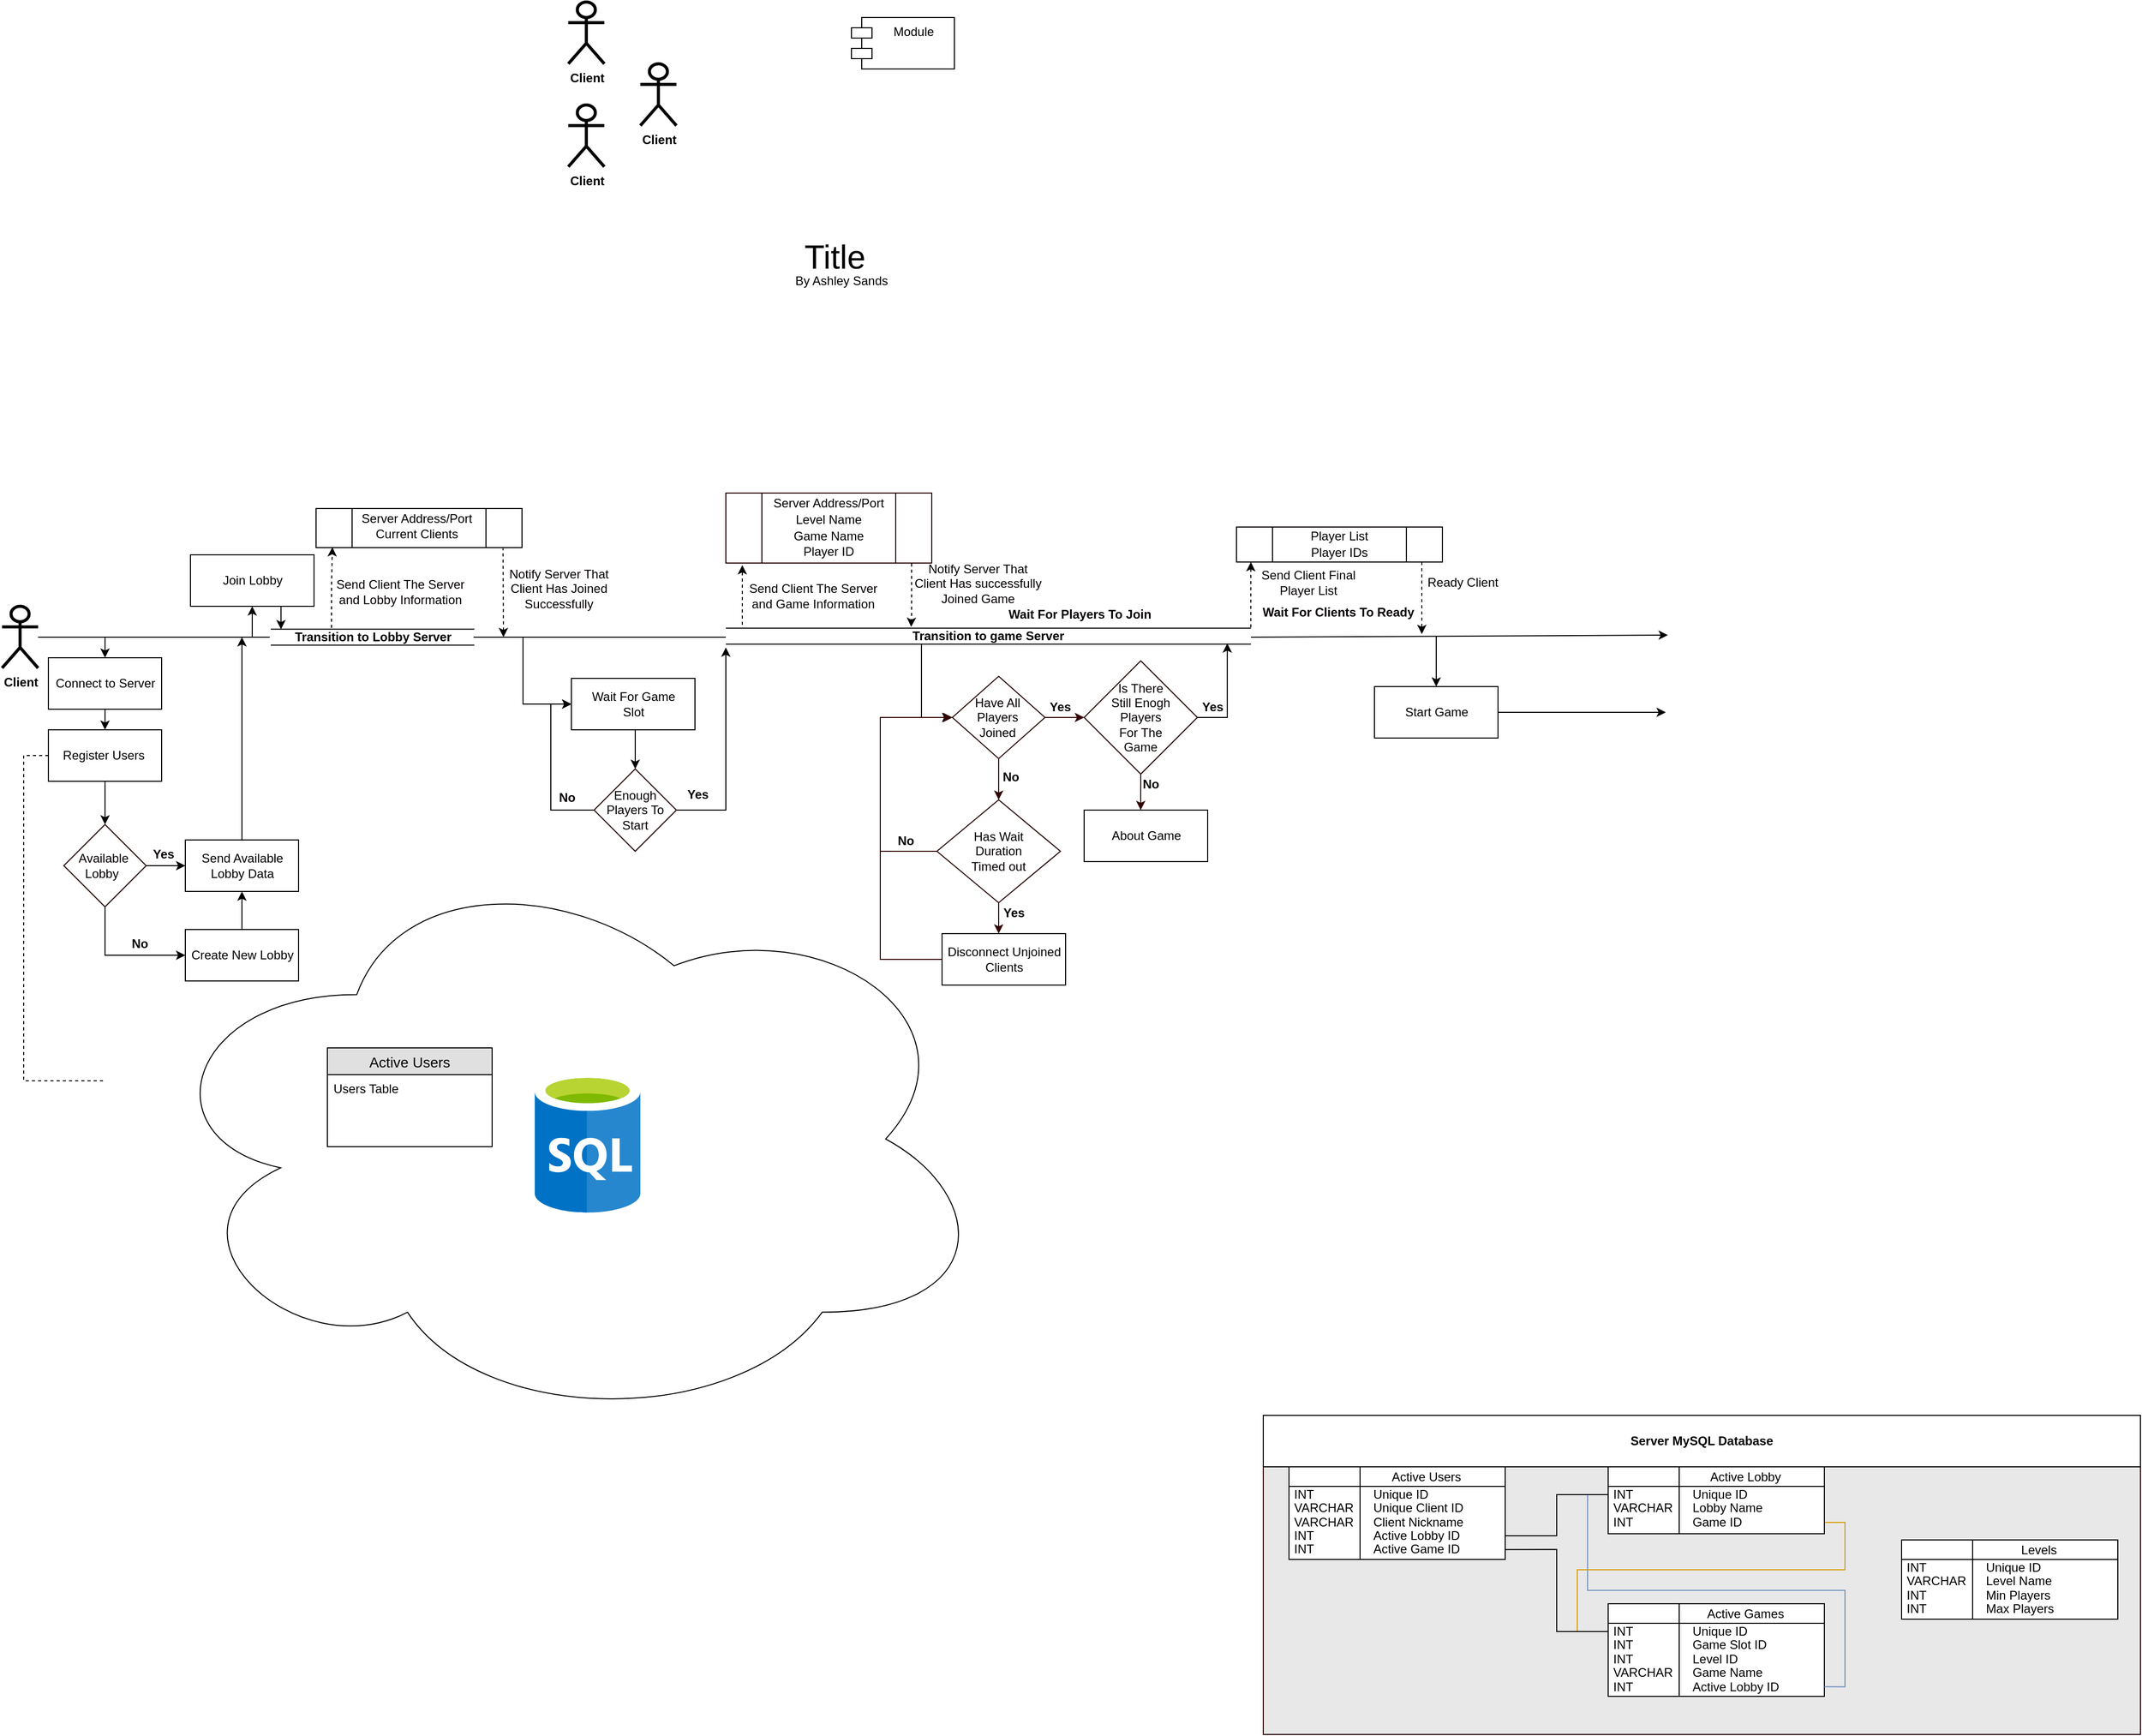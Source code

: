 <mxfile version="12.8.6" type="github">
  <diagram name="Page-1" id="9f46799a-70d6-7492-0946-bef42562c5a5">
    <mxGraphModel dx="1673" dy="3403" grid="0" gridSize="10" guides="1" tooltips="1" connect="1" arrows="1" fold="1" page="1" pageScale="1" pageWidth="1654" pageHeight="1169" background="#ffffff" math="0" shadow="0">
      <root>
        <mxCell id="0" />
        <mxCell id="iMbrbaBTNEFGXNvbshlo-156" value="Untitled Layer" parent="0" />
        <mxCell id="iMbrbaBTNEFGXNvbshlo-157" value="" style="rounded=1;whiteSpace=wrap;html=1;glass=0;strokeColor=#260000;fillColor=#FFFFFF;fontColor=#FF0000;align=left;" parent="iMbrbaBTNEFGXNvbshlo-156" vertex="1">
          <mxGeometry x="1583" y="3" width="120" height="60" as="geometry" />
        </mxCell>
        <mxCell id="iMbrbaBTNEFGXNvbshlo-158" value="" style="rounded=0;whiteSpace=wrap;html=1;glass=0;strokeColor=#260000;fillColor=#FFFFFF;fontColor=#FF0000;align=left;" parent="iMbrbaBTNEFGXNvbshlo-156" vertex="1">
          <mxGeometry x="1583" y="3" width="120" height="60" as="geometry" />
        </mxCell>
        <mxCell id="iMbrbaBTNEFGXNvbshlo-217" style="edgeStyle=elbowEdgeStyle;rounded=0;orthogonalLoop=1;jettySize=auto;elbow=vertical;html=1;startArrow=none;startFill=0;endArrow=classic;endFill=1;strokeColor=#000000;fontColor=#050000;entryX=0;entryY=0.5;entryDx=0;entryDy=0;" parent="iMbrbaBTNEFGXNvbshlo-156" target="iMbrbaBTNEFGXNvbshlo-216" edge="1">
          <mxGeometry relative="1" as="geometry">
            <mxPoint x="539" y="-753" as="sourcePoint" />
            <mxPoint x="583" y="-688" as="targetPoint" />
            <Array as="points">
              <mxPoint x="455" y="-688" />
              <mxPoint x="439" y="-695" />
            </Array>
          </mxGeometry>
        </mxCell>
        <mxCell id="YzW6MO2JGgyKq07XsfAy-4" style="edgeStyle=orthogonalEdgeStyle;rounded=0;orthogonalLoop=1;jettySize=auto;html=1;entryX=0.5;entryY=0;entryDx=0;entryDy=0;endArrow=classic;endFill=1;exitX=0.5;exitY=1;exitDx=0;exitDy=0;" parent="iMbrbaBTNEFGXNvbshlo-156" source="iMbrbaBTNEFGXNvbshlo-216" target="iMbrbaBTNEFGXNvbshlo-205" edge="1">
          <mxGeometry relative="1" as="geometry">
            <Array as="points">
              <mxPoint x="648" y="-663" />
            </Array>
          </mxGeometry>
        </mxCell>
        <mxCell id="iMbrbaBTNEFGXNvbshlo-216" value="Wait For Game&lt;br&gt;Slot" style="html=1;strokeWidth=1;align=center;" parent="iMbrbaBTNEFGXNvbshlo-156" vertex="1">
          <mxGeometry x="586" y="-713" width="120" height="50" as="geometry" />
        </mxCell>
        <mxCell id="iMbrbaBTNEFGXNvbshlo-208" value="&lt;b&gt;No&lt;/b&gt;" style="text;html=1;strokeColor=none;fillColor=none;align=center;verticalAlign=middle;whiteSpace=wrap;rounded=0;glass=0;fontColor=#050000;" parent="iMbrbaBTNEFGXNvbshlo-156" vertex="1">
          <mxGeometry x="562" y="-607" width="40" height="20" as="geometry" />
        </mxCell>
        <mxCell id="iMbrbaBTNEFGXNvbshlo-228" value="" style="shape=link;html=1;startArrow=none;startFill=0;endArrow=classic;endFill=1;strokeColor=#000000;fontColor=#050000;width=15.517;" parent="iMbrbaBTNEFGXNvbshlo-156" edge="1">
          <mxGeometry width="50" height="50" relative="1" as="geometry">
            <mxPoint x="736" y="-754" as="sourcePoint" />
            <mxPoint x="1246" y="-754" as="targetPoint" />
          </mxGeometry>
        </mxCell>
        <mxCell id="iMbrbaBTNEFGXNvbshlo-233" style="edgeStyle=elbowEdgeStyle;rounded=0;orthogonalLoop=1;jettySize=auto;elbow=vertical;html=1;startArrow=none;startFill=0;endArrow=classic;endFill=1;strokeColor=#000000;fontColor=#050000;dashed=1;" parent="iMbrbaBTNEFGXNvbshlo-156" edge="1">
          <mxGeometry relative="1" as="geometry">
            <mxPoint x="752" y="-823" as="targetPoint" />
            <mxPoint x="752" y="-765" as="sourcePoint" />
          </mxGeometry>
        </mxCell>
        <mxCell id="iMbrbaBTNEFGXNvbshlo-231" value="" style="shape=process;whiteSpace=wrap;html=1;backgroundOutline=1;rounded=0;glass=0;strokeColor=#260000;fillColor=#ffffff;fontColor=#050000;align=left;size=0.175;" parent="iMbrbaBTNEFGXNvbshlo-156" vertex="1">
          <mxGeometry x="736" y="-893" width="200" height="68" as="geometry" />
        </mxCell>
        <mxCell id="iMbrbaBTNEFGXNvbshlo-234" style="edgeStyle=elbowEdgeStyle;rounded=0;orthogonalLoop=1;jettySize=auto;elbow=vertical;html=1;startArrow=none;startFill=0;endArrow=classic;endFill=1;strokeColor=#000000;fontColor=#050000;dashed=1;exitX=0.902;exitY=1.006;exitDx=0;exitDy=0;exitPerimeter=0;" parent="iMbrbaBTNEFGXNvbshlo-156" source="iMbrbaBTNEFGXNvbshlo-231" target="bdRot_4KN6-E01JKmk0H-1" edge="1">
          <mxGeometry relative="1" as="geometry">
            <mxPoint x="916" y="-758" as="targetPoint" />
            <mxPoint x="926" y="-825" as="sourcePoint" />
            <Array as="points">
              <mxPoint x="916" y="-775" />
              <mxPoint x="936" y="-795" />
              <mxPoint x="931" y="-803" />
              <mxPoint x="931" y="-790" />
            </Array>
          </mxGeometry>
        </mxCell>
        <mxCell id="iMbrbaBTNEFGXNvbshlo-235" value="Send Client The Server and Game Information" style="text;html=1;strokeColor=none;fillColor=none;align=center;verticalAlign=middle;whiteSpace=wrap;rounded=0;glass=0;fontColor=#050000;" parent="iMbrbaBTNEFGXNvbshlo-156" vertex="1">
          <mxGeometry x="756" y="-813" width="130" height="39" as="geometry" />
        </mxCell>
        <mxCell id="iMbrbaBTNEFGXNvbshlo-238" value="Notify Server That Client Has successfully Joined Game" style="text;html=1;strokeColor=none;fillColor=none;align=center;verticalAlign=middle;whiteSpace=wrap;rounded=0;glass=0;fontColor=#050000;" parent="iMbrbaBTNEFGXNvbshlo-156" vertex="1">
          <mxGeometry x="916" y="-825" width="130" height="39" as="geometry" />
        </mxCell>
        <mxCell id="iMbrbaBTNEFGXNvbshlo-239" value="" style="endArrow=classic;html=1;strokeColor=#000000;fontColor=#050000;edgeStyle=orthogonalEdgeStyle;rounded=0;entryX=0;entryY=0.5;entryDx=0;entryDy=0;" parent="iMbrbaBTNEFGXNvbshlo-156" edge="1">
          <mxGeometry width="50" height="50" relative="1" as="geometry">
            <mxPoint x="926" y="-746" as="sourcePoint" />
            <mxPoint x="955" y="-675" as="targetPoint" />
            <Array as="points">
              <mxPoint x="926" y="-675" />
            </Array>
          </mxGeometry>
        </mxCell>
        <mxCell id="iMbrbaBTNEFGXNvbshlo-248" value="" style="group;rounded=0;glass=0;strokeColor=none;fillColor=none;fontColor=#050000;align=left;" parent="iMbrbaBTNEFGXNvbshlo-156" vertex="1" connectable="0">
          <mxGeometry x="986" y="-745" width="180" height="120" as="geometry" />
        </mxCell>
        <mxCell id="iMbrbaBTNEFGXNvbshlo-249" value="" style="rhombus;whiteSpace=wrap;html=1;rounded=0;glass=0;strokeColor=#260000;fillColor=#ffffff;fontColor=#FF0000;align=left;" parent="iMbrbaBTNEFGXNvbshlo-248" vertex="1">
          <mxGeometry x="-30" y="30" width="90" height="80" as="geometry" />
        </mxCell>
        <mxCell id="iMbrbaBTNEFGXNvbshlo-250" value="Have All Players Joined" style="text;html=1;strokeColor=none;fillColor=none;align=center;verticalAlign=middle;whiteSpace=wrap;rounded=0;glass=0;fontColor=#050000;" parent="iMbrbaBTNEFGXNvbshlo-248" vertex="1">
          <mxGeometry x="-16" y="40" width="60" height="60" as="geometry" />
        </mxCell>
        <mxCell id="iMbrbaBTNEFGXNvbshlo-251" style="edgeStyle=elbowEdgeStyle;rounded=0;orthogonalLoop=1;jettySize=auto;elbow=vertical;html=1;exitX=0;exitY=1;exitDx=0;exitDy=0;startArrow=none;startFill=0;endArrow=classic;endFill=1;strokeColor=#330000;fontColor=#050000;horizontal=1;" parent="iMbrbaBTNEFGXNvbshlo-248" source="iMbrbaBTNEFGXNvbshlo-254" edge="1">
          <mxGeometry relative="1" as="geometry">
            <mxPoint x="98" y="70" as="targetPoint" />
            <Array as="points">
              <mxPoint x="68" y="70" />
            </Array>
            <mxPoint x="48" y="70" as="sourcePoint" />
          </mxGeometry>
        </mxCell>
        <mxCell id="iMbrbaBTNEFGXNvbshlo-254" value="&lt;b&gt;Yes&lt;/b&gt;" style="text;html=1;strokeColor=none;fillColor=none;align=center;verticalAlign=middle;whiteSpace=wrap;rounded=0;glass=0;fontColor=#050000;" parent="iMbrbaBTNEFGXNvbshlo-248" vertex="1">
          <mxGeometry x="60" y="50" width="30" height="20" as="geometry" />
        </mxCell>
        <mxCell id="iMbrbaBTNEFGXNvbshlo-257" value="" style="group;rounded=0;glass=0;strokeColor=none;fillColor=none;fontColor=#050000;align=left;" parent="iMbrbaBTNEFGXNvbshlo-156" vertex="1" connectable="0">
          <mxGeometry x="956" y="-615" width="180" height="120" as="geometry" />
        </mxCell>
        <mxCell id="iMbrbaBTNEFGXNvbshlo-258" value="" style="rhombus;whiteSpace=wrap;html=1;rounded=0;glass=0;strokeColor=#260000;fillColor=#ffffff;fontColor=#FF0000;align=left;" parent="iMbrbaBTNEFGXNvbshlo-257" vertex="1">
          <mxGeometry x="-15" y="20" width="120" height="100" as="geometry" />
        </mxCell>
        <mxCell id="iMbrbaBTNEFGXNvbshlo-259" value="Has Wait Duration Timed out" style="text;html=1;strokeColor=none;fillColor=none;align=center;verticalAlign=middle;whiteSpace=wrap;rounded=0;glass=0;fontColor=#050000;" parent="iMbrbaBTNEFGXNvbshlo-257" vertex="1">
          <mxGeometry x="15" y="40" width="60" height="60" as="geometry" />
        </mxCell>
        <mxCell id="iMbrbaBTNEFGXNvbshlo-261" style="edgeStyle=elbowEdgeStyle;rounded=0;orthogonalLoop=1;jettySize=auto;elbow=vertical;html=1;startArrow=none;startFill=0;endArrow=classic;endFill=1;strokeColor=#330000;fontColor=#050000;" parent="iMbrbaBTNEFGXNvbshlo-257" edge="1">
          <mxGeometry relative="1" as="geometry">
            <mxPoint x="45" y="150" as="targetPoint" />
            <Array as="points">
              <mxPoint x="45" y="130" />
            </Array>
            <mxPoint x="45" y="120" as="sourcePoint" />
          </mxGeometry>
        </mxCell>
        <mxCell id="iMbrbaBTNEFGXNvbshlo-252" style="edgeStyle=elbowEdgeStyle;rounded=0;orthogonalLoop=1;jettySize=auto;elbow=vertical;html=1;exitX=0.5;exitY=1;exitDx=0;exitDy=0;startArrow=none;startFill=0;endArrow=classic;endFill=1;strokeColor=#330000;fontColor=#050000;entryX=0.5;entryY=0;entryDx=0;entryDy=0;" parent="iMbrbaBTNEFGXNvbshlo-156" source="iMbrbaBTNEFGXNvbshlo-249" target="iMbrbaBTNEFGXNvbshlo-258" edge="1">
          <mxGeometry relative="1" as="geometry">
            <mxPoint x="991" y="-605" as="targetPoint" />
            <Array as="points" />
          </mxGeometry>
        </mxCell>
        <mxCell id="iMbrbaBTNEFGXNvbshlo-253" value="&lt;b&gt;No&lt;/b&gt;" style="text;html=1;strokeColor=none;fillColor=none;align=center;verticalAlign=middle;whiteSpace=wrap;rounded=0;glass=0;fontColor=#050000;" parent="iMbrbaBTNEFGXNvbshlo-156" vertex="1">
          <mxGeometry x="993" y="-627" width="40" height="20" as="geometry" />
        </mxCell>
        <mxCell id="iMbrbaBTNEFGXNvbshlo-263" value="&lt;b&gt;Yes&lt;/b&gt;" style="text;html=1;strokeColor=none;fillColor=none;align=center;verticalAlign=middle;whiteSpace=wrap;rounded=0;glass=0;fontColor=#050000;" parent="iMbrbaBTNEFGXNvbshlo-156" vertex="1">
          <mxGeometry x="996" y="-495" width="40" height="20" as="geometry" />
        </mxCell>
        <mxCell id="iMbrbaBTNEFGXNvbshlo-267" style="edgeStyle=orthogonalEdgeStyle;rounded=0;orthogonalLoop=1;jettySize=auto;html=1;entryX=0;entryY=0.5;entryDx=0;entryDy=0;startArrow=none;startFill=0;endArrow=classic;endFill=1;strokeColor=#330000;fontColor=#050000;" parent="iMbrbaBTNEFGXNvbshlo-156" source="iMbrbaBTNEFGXNvbshlo-266" target="iMbrbaBTNEFGXNvbshlo-249" edge="1">
          <mxGeometry relative="1" as="geometry">
            <Array as="points">
              <mxPoint x="886" y="-440" />
              <mxPoint x="886" y="-675" />
            </Array>
          </mxGeometry>
        </mxCell>
        <mxCell id="iMbrbaBTNEFGXNvbshlo-266" value="Disconnect Unjoined &lt;br&gt;Clients" style="html=1;strokeWidth=1;align=center;" parent="iMbrbaBTNEFGXNvbshlo-156" vertex="1">
          <mxGeometry x="946" y="-465" width="120" height="50" as="geometry" />
        </mxCell>
        <mxCell id="iMbrbaBTNEFGXNvbshlo-260" style="edgeStyle=elbowEdgeStyle;rounded=0;orthogonalLoop=1;jettySize=auto;elbow=vertical;html=1;exitX=0;exitY=0.5;exitDx=0;exitDy=0;startArrow=none;startFill=0;endArrow=classic;endFill=1;strokeColor=#330000;fontColor=#050000;horizontal=1;entryX=0;entryY=0.5;entryDx=0;entryDy=0;" parent="iMbrbaBTNEFGXNvbshlo-156" source="iMbrbaBTNEFGXNvbshlo-258" target="iMbrbaBTNEFGXNvbshlo-249" edge="1">
          <mxGeometry relative="1" as="geometry">
            <mxPoint x="876" y="-545" as="targetPoint" />
            <Array as="points">
              <mxPoint x="886" y="-595" />
              <mxPoint x="876" y="-635" />
              <mxPoint x="896" y="-615" />
              <mxPoint x="916" y="-540" />
              <mxPoint x="916" y="-535" />
            </Array>
          </mxGeometry>
        </mxCell>
        <mxCell id="iMbrbaBTNEFGXNvbshlo-262" value="&lt;b&gt;No&lt;/b&gt;" style="text;html=1;strokeColor=none;fillColor=none;align=center;verticalAlign=middle;whiteSpace=wrap;rounded=0;glass=0;fontColor=#050000;" parent="iMbrbaBTNEFGXNvbshlo-156" vertex="1">
          <mxGeometry x="891" y="-565" width="40" height="20" as="geometry" />
        </mxCell>
        <mxCell id="bdRot_4KN6-E01JKmk0H-2" value="" style="group;rounded=0;glass=0;strokeColor=none;fillColor=none;fontColor=#050000;align=left;" parent="iMbrbaBTNEFGXNvbshlo-156" vertex="1" connectable="0">
          <mxGeometry x="1114" y="-745" width="180" height="145" as="geometry" />
        </mxCell>
        <mxCell id="bdRot_4KN6-E01JKmk0H-3" value="" style="rhombus;whiteSpace=wrap;html=1;rounded=0;glass=0;strokeColor=#260000;fillColor=#ffffff;fontColor=#FF0000;align=left;" parent="bdRot_4KN6-E01JKmk0H-2" vertex="1">
          <mxGeometry x="-30" y="15" width="110" height="110" as="geometry" />
        </mxCell>
        <mxCell id="bdRot_4KN6-E01JKmk0H-4" value="Is There Still Enogh Players For The Game" style="text;html=1;strokeColor=none;fillColor=none;align=center;verticalAlign=middle;whiteSpace=wrap;rounded=0;glass=0;fontColor=#050000;" parent="bdRot_4KN6-E01JKmk0H-2" vertex="1">
          <mxGeometry x="-5" y="40" width="60" height="60" as="geometry" />
        </mxCell>
        <mxCell id="bdRot_4KN6-E01JKmk0H-6" value="&lt;b&gt;Yes&lt;/b&gt;" style="text;html=1;strokeColor=none;fillColor=none;align=center;verticalAlign=middle;whiteSpace=wrap;rounded=0;glass=0;fontColor=#050000;" parent="bdRot_4KN6-E01JKmk0H-2" vertex="1">
          <mxGeometry x="80" y="50" width="30" height="20" as="geometry" />
        </mxCell>
        <mxCell id="bdRot_4KN6-E01JKmk0H-10" value="&lt;b&gt;No&lt;/b&gt;" style="text;html=1;strokeColor=none;fillColor=none;align=center;verticalAlign=middle;whiteSpace=wrap;rounded=0;glass=0;fontColor=#050000;" parent="bdRot_4KN6-E01JKmk0H-2" vertex="1">
          <mxGeometry x="15" y="125" width="40" height="20" as="geometry" />
        </mxCell>
        <mxCell id="bdRot_4KN6-E01JKmk0H-7" style="edgeStyle=orthogonalEdgeStyle;rounded=0;orthogonalLoop=1;jettySize=auto;html=1;exitX=0.5;exitY=1;exitDx=0;exitDy=0;startArrow=none;startFill=0;endArrow=classic;endFill=1;strokeColor=#330000;fontColor=#050000;entryX=0.458;entryY=0;entryDx=0;entryDy=0;entryPerimeter=0;" parent="iMbrbaBTNEFGXNvbshlo-156" source="bdRot_4KN6-E01JKmk0H-3" target="bdRot_4KN6-E01JKmk0H-8" edge="1">
          <mxGeometry relative="1" as="geometry">
            <mxPoint x="1151" y="-585" as="targetPoint" />
          </mxGeometry>
        </mxCell>
        <mxCell id="bdRot_4KN6-E01JKmk0H-8" value="About Game" style="html=1;strokeWidth=1;align=center;" parent="iMbrbaBTNEFGXNvbshlo-156" vertex="1">
          <mxGeometry x="1084" y="-585" width="120" height="50" as="geometry" />
        </mxCell>
        <mxCell id="bdRot_4KN6-E01JKmk0H-19" value="" style="shape=process;whiteSpace=wrap;html=1;backgroundOutline=1;rounded=0;glass=0;strokeColor=#050000;fillColor=#ffffff;fontColor=#050000;align=left;size=0.175;" parent="iMbrbaBTNEFGXNvbshlo-156" vertex="1">
          <mxGeometry x="1232" y="-860" width="200" height="34" as="geometry" />
        </mxCell>
        <mxCell id="bdRot_4KN6-E01JKmk0H-20" value="Ready Client" style="text;html=1;strokeColor=none;fillColor=none;align=center;verticalAlign=middle;whiteSpace=wrap;rounded=0;glass=0;fontColor=#050000;" parent="iMbrbaBTNEFGXNvbshlo-156" vertex="1">
          <mxGeometry x="1412" y="-826" width="80" height="39" as="geometry" />
        </mxCell>
        <mxCell id="bdRot_4KN6-E01JKmk0H-21" style="edgeStyle=elbowEdgeStyle;rounded=0;orthogonalLoop=1;jettySize=auto;elbow=vertical;html=1;startArrow=none;startFill=0;endArrow=classic;endFill=1;strokeColor=#000000;fontColor=#050000;dashed=1;exitX=0;exitY=0;exitDx=0;exitDy=0;" parent="iMbrbaBTNEFGXNvbshlo-156" source="bdRot_4KN6-E01JKmk0H-20" edge="1">
          <mxGeometry relative="1" as="geometry">
            <mxPoint x="1412" y="-756" as="targetPoint" />
            <mxPoint x="1412.4" y="-823.28" as="sourcePoint" />
            <Array as="points">
              <mxPoint x="1412" y="-784" />
              <mxPoint x="1427" y="-802" />
              <mxPoint x="1427" y="-789" />
            </Array>
          </mxGeometry>
        </mxCell>
        <mxCell id="bdRot_4KN6-E01JKmk0H-22" value="Send Client Final Player List" style="text;html=1;strokeColor=none;fillColor=none;align=center;verticalAlign=middle;whiteSpace=wrap;rounded=0;glass=0;fontColor=#050000;" parent="iMbrbaBTNEFGXNvbshlo-156" vertex="1">
          <mxGeometry x="1252" y="-826" width="100" height="39" as="geometry" />
        </mxCell>
        <mxCell id="bdRot_4KN6-E01JKmk0H-23" style="edgeStyle=elbowEdgeStyle;rounded=0;orthogonalLoop=1;jettySize=auto;elbow=vertical;html=1;startArrow=none;startFill=0;endArrow=classic;endFill=1;strokeColor=#050000;fontColor=#050000;dashed=1;exitX=0.988;exitY=0.073;exitDx=0;exitDy=0;exitPerimeter=0;" parent="iMbrbaBTNEFGXNvbshlo-156" edge="1">
          <mxGeometry relative="1" as="geometry">
            <mxPoint x="1246" y="-826" as="targetPoint" />
            <mxPoint x="1245.88" y="-762.54" as="sourcePoint" />
            <Array as="points">
              <mxPoint x="1246" y="-816" />
            </Array>
          </mxGeometry>
        </mxCell>
        <mxCell id="bdRot_4KN6-E01JKmk0H-24" value="Wait For Clients To Ready" style="text;html=1;strokeColor=none;fillColor=none;align=center;verticalAlign=top;whiteSpace=wrap;rounded=0;glass=0;fontColor=#050000;spacing=-3;fontStyle=1" parent="iMbrbaBTNEFGXNvbshlo-156" vertex="1">
          <mxGeometry x="1246" y="-786" width="170" height="20" as="geometry" />
        </mxCell>
        <mxCell id="bdRot_4KN6-E01JKmk0H-5" style="edgeStyle=elbowEdgeStyle;rounded=0;orthogonalLoop=1;jettySize=auto;elbow=vertical;html=1;startArrow=none;startFill=0;endArrow=classic;endFill=1;strokeColor=#030000;fontColor=#050000;horizontal=1;entryX=0.955;entryY=0.8;entryDx=0;entryDy=0;entryPerimeter=0;exitX=0;exitY=1;exitDx=0;exitDy=0;" parent="iMbrbaBTNEFGXNvbshlo-156" source="bdRot_4KN6-E01JKmk0H-6" target="bdRot_4KN6-E01JKmk0H-1" edge="1">
          <mxGeometry relative="1" as="geometry">
            <mxPoint x="1236.0" y="-747.24" as="targetPoint" />
            <Array as="points">
              <mxPoint x="1209" y="-675" />
            </Array>
            <mxPoint x="1194" y="-679" as="sourcePoint" />
          </mxGeometry>
        </mxCell>
        <mxCell id="bdRot_4KN6-E01JKmk0H-31" value="Start Game" style="html=1;strokeWidth=1;align=center;" parent="iMbrbaBTNEFGXNvbshlo-156" vertex="1">
          <mxGeometry x="1366" y="-705" width="120" height="50" as="geometry" />
        </mxCell>
        <mxCell id="YzW6MO2JGgyKq07XsfAy-6" style="edgeStyle=orthogonalEdgeStyle;rounded=0;orthogonalLoop=1;jettySize=auto;html=1;entryX=0;entryY=0.5;entryDx=0;entryDy=0;endArrow=classic;endFill=1;exitX=0;exitY=0.5;exitDx=0;exitDy=0;" parent="iMbrbaBTNEFGXNvbshlo-156" source="iMbrbaBTNEFGXNvbshlo-205" target="iMbrbaBTNEFGXNvbshlo-216" edge="1">
          <mxGeometry relative="1" as="geometry" />
        </mxCell>
        <mxCell id="YzW6MO2JGgyKq07XsfAy-7" style="edgeStyle=orthogonalEdgeStyle;rounded=0;orthogonalLoop=1;jettySize=auto;html=1;exitX=1;exitY=0.5;exitDx=0;exitDy=0;entryX=0;entryY=1;entryDx=0;entryDy=0;endArrow=classic;endFill=1;" parent="iMbrbaBTNEFGXNvbshlo-156" source="iMbrbaBTNEFGXNvbshlo-205" target="bdRot_4KN6-E01JKmk0H-1" edge="1">
          <mxGeometry relative="1" as="geometry" />
        </mxCell>
        <mxCell id="iMbrbaBTNEFGXNvbshlo-205" value="" style="rhombus;whiteSpace=wrap;html=1;rounded=0;glass=0;strokeColor=#260000;fillColor=#ffffff;fontColor=#FF0000;align=left;" parent="iMbrbaBTNEFGXNvbshlo-156" vertex="1">
          <mxGeometry x="608" y="-625" width="80" height="80" as="geometry" />
        </mxCell>
        <mxCell id="iMbrbaBTNEFGXNvbshlo-209" value="&lt;b&gt;Yes&lt;/b&gt;" style="text;html=1;strokeColor=none;fillColor=none;align=center;verticalAlign=middle;whiteSpace=wrap;rounded=0;glass=0;fontColor=#050000;" parent="iMbrbaBTNEFGXNvbshlo-156" vertex="1">
          <mxGeometry x="689" y="-610" width="40" height="20" as="geometry" />
        </mxCell>
        <mxCell id="YzW6MO2JGgyKq07XsfAy-9" value="Enough Players To Start" style="text;html=1;strokeColor=none;fillColor=none;align=center;verticalAlign=middle;whiteSpace=wrap;rounded=0;glass=0;fontColor=#050000;" parent="iMbrbaBTNEFGXNvbshlo-156" vertex="1">
          <mxGeometry x="618" y="-615" width="60" height="60" as="geometry" />
        </mxCell>
        <mxCell id="YzW6MO2JGgyKq07XsfAy-11" style="edgeStyle=orthogonalEdgeStyle;rounded=0;orthogonalLoop=1;jettySize=auto;html=1;exitX=1;exitY=0.5;exitDx=0;exitDy=0;entryX=0;entryY=0.5;entryDx=0;entryDy=0;endArrow=none;endFill=0;" parent="iMbrbaBTNEFGXNvbshlo-156" source="iMbrbaBTNEFGXNvbshlo-46" target="iMbrbaBTNEFGXNvbshlo-189" edge="1">
          <mxGeometry relative="1" as="geometry" />
        </mxCell>
        <mxCell id="M63y9VsfOIZPacP70S8h-5" value="Server Address/Port" style="text;html=1;strokeColor=none;fillColor=none;align=center;verticalAlign=middle;whiteSpace=wrap;rounded=0;" parent="iMbrbaBTNEFGXNvbshlo-156" vertex="1">
          <mxGeometry x="772" y="-893" width="128" height="20" as="geometry" />
        </mxCell>
        <mxCell id="M63y9VsfOIZPacP70S8h-9" value="Level Name" style="text;html=1;strokeColor=none;fillColor=none;align=center;verticalAlign=middle;whiteSpace=wrap;rounded=0;" parent="iMbrbaBTNEFGXNvbshlo-156" vertex="1">
          <mxGeometry x="772" y="-877" width="128" height="20" as="geometry" />
        </mxCell>
        <mxCell id="M63y9VsfOIZPacP70S8h-10" value="Game Name" style="text;html=1;strokeColor=none;fillColor=none;align=center;verticalAlign=middle;whiteSpace=wrap;rounded=0;" parent="iMbrbaBTNEFGXNvbshlo-156" vertex="1">
          <mxGeometry x="772" y="-861" width="128" height="20" as="geometry" />
        </mxCell>
        <mxCell id="M63y9VsfOIZPacP70S8h-12" value="Player ID" style="text;html=1;strokeColor=none;fillColor=none;align=center;verticalAlign=middle;whiteSpace=wrap;rounded=0;" parent="iMbrbaBTNEFGXNvbshlo-156" vertex="1">
          <mxGeometry x="772" y="-846" width="128" height="20" as="geometry" />
        </mxCell>
        <mxCell id="M63y9VsfOIZPacP70S8h-14" value="Player List" style="text;html=1;strokeColor=none;fillColor=none;align=center;verticalAlign=middle;whiteSpace=wrap;rounded=0;" parent="iMbrbaBTNEFGXNvbshlo-156" vertex="1">
          <mxGeometry x="1268" y="-861" width="128" height="20" as="geometry" />
        </mxCell>
        <mxCell id="M63y9VsfOIZPacP70S8h-15" value="Player IDs" style="text;html=1;strokeColor=none;fillColor=none;align=center;verticalAlign=middle;whiteSpace=wrap;rounded=0;" parent="iMbrbaBTNEFGXNvbshlo-156" vertex="1">
          <mxGeometry x="1268" y="-845" width="128" height="20" as="geometry" />
        </mxCell>
        <mxCell id="M63y9VsfOIZPacP70S8h-20" value="" style="group" parent="iMbrbaBTNEFGXNvbshlo-156" vertex="1" connectable="0">
          <mxGeometry x="1258" y="53" width="852" height="260" as="geometry" />
        </mxCell>
        <mxCell id="iMbrbaBTNEFGXNvbshlo-159" value="" style="rounded=0;whiteSpace=wrap;html=1;glass=0;strokeColor=#260000;fillColor=#E8E8E8;fontColor=#FF0000;align=left;" parent="M63y9VsfOIZPacP70S8h-20" vertex="1">
          <mxGeometry width="852" height="260" as="geometry" />
        </mxCell>
        <mxCell id="Gk83BuQbbGuSDowAynj9-10" value="" style="shape=link;html=1;startArrow=none;startFill=0;endArrow=classic;endFill=1;strokeColor=#000000;fontColor=#050000;width=15.517;entryX=0.984;entryY=0.45;entryDx=0;entryDy=0;entryPerimeter=0;" edge="1" parent="iMbrbaBTNEFGXNvbshlo-156" target="Gk83BuQbbGuSDowAynj9-21">
          <mxGeometry width="50" height="50" relative="1" as="geometry">
            <mxPoint x="294" y="-753" as="sourcePoint" />
            <mxPoint x="553" y="-753" as="targetPoint" />
          </mxGeometry>
        </mxCell>
        <mxCell id="Gk83BuQbbGuSDowAynj9-12" value="" style="shape=process;whiteSpace=wrap;html=1;backgroundOutline=1;rounded=0;glass=0;strokeColor=#000000;fillColor=#ffffff;fontColor=#050000;align=left;size=0.175;" vertex="1" parent="iMbrbaBTNEFGXNvbshlo-156">
          <mxGeometry x="338" y="-878" width="200" height="38" as="geometry" />
        </mxCell>
        <mxCell id="Gk83BuQbbGuSDowAynj9-13" style="edgeStyle=elbowEdgeStyle;rounded=0;orthogonalLoop=1;jettySize=auto;elbow=vertical;html=1;startArrow=none;startFill=0;endArrow=classic;endFill=1;strokeColor=#000000;fontColor=#050000;dashed=1;entryX=0.079;entryY=0.989;entryDx=0;entryDy=0;entryPerimeter=0;" edge="1" parent="iMbrbaBTNEFGXNvbshlo-156" target="Gk83BuQbbGuSDowAynj9-12">
          <mxGeometry relative="1" as="geometry">
            <mxPoint x="353.0" y="-820" as="targetPoint" />
            <mxPoint x="353.0" y="-762" as="sourcePoint" />
          </mxGeometry>
        </mxCell>
        <mxCell id="Gk83BuQbbGuSDowAynj9-15" value="Send Client The Server and Lobby Information" style="text;html=1;strokeColor=none;fillColor=none;align=center;verticalAlign=middle;whiteSpace=wrap;rounded=0;glass=0;fontColor=#050000;" vertex="1" parent="iMbrbaBTNEFGXNvbshlo-156">
          <mxGeometry x="355" y="-817" width="130" height="39" as="geometry" />
        </mxCell>
        <mxCell id="Gk83BuQbbGuSDowAynj9-16" value="Notify Server That Client Has Joined Successfully" style="text;html=1;strokeColor=none;fillColor=none;align=center;verticalAlign=middle;whiteSpace=wrap;rounded=0;glass=0;fontColor=#050000;" vertex="1" parent="iMbrbaBTNEFGXNvbshlo-156">
          <mxGeometry x="509" y="-823" width="130" height="45" as="geometry" />
        </mxCell>
        <mxCell id="Gk83BuQbbGuSDowAynj9-18" style="edgeStyle=orthogonalEdgeStyle;rounded=0;orthogonalLoop=1;jettySize=auto;html=1;exitX=0.75;exitY=1;exitDx=0;exitDy=0;strokeColor=#000000;" edge="1" parent="iMbrbaBTNEFGXNvbshlo-156">
          <mxGeometry relative="1" as="geometry">
            <mxPoint x="303.932" y="-760.66" as="targetPoint" />
            <mxPoint x="297" y="-783" as="sourcePoint" />
          </mxGeometry>
        </mxCell>
        <mxCell id="Gk83BuQbbGuSDowAynj9-19" value="Server Address/Port" style="text;html=1;strokeColor=none;fillColor=none;align=center;verticalAlign=middle;whiteSpace=wrap;rounded=0;" vertex="1" parent="iMbrbaBTNEFGXNvbshlo-156">
          <mxGeometry x="372" y="-878" width="128" height="20" as="geometry" />
        </mxCell>
        <mxCell id="Gk83BuQbbGuSDowAynj9-20" value="Current Clients" style="text;html=1;strokeColor=none;fillColor=none;align=center;verticalAlign=middle;whiteSpace=wrap;rounded=0;" vertex="1" parent="iMbrbaBTNEFGXNvbshlo-156">
          <mxGeometry x="372" y="-863" width="128" height="20" as="geometry" />
        </mxCell>
        <mxCell id="BmKUf66JoiR6lxN3HfAb-2" value="Mine" parent="0" />
        <mxCell id="BmKUf66JoiR6lxN3HfAb-29" value="&lt;span&gt;&lt;b&gt;Client&lt;/b&gt;&lt;/span&gt;" style="shape=umlActor;verticalLabelPosition=bottom;labelBackgroundColor=#ffffff;verticalAlign=top;html=1;outlineConnect=0;strokeWidth=3;align=center;fontStyle=0" parent="BmKUf66JoiR6lxN3HfAb-2" vertex="1">
          <mxGeometry x="583" y="-1370" width="35" height="60" as="geometry" />
        </mxCell>
        <mxCell id="BmKUf66JoiR6lxN3HfAb-31" value="&lt;span&gt;&lt;b&gt;Client&lt;/b&gt;&lt;/span&gt;" style="shape=umlActor;verticalLabelPosition=bottom;labelBackgroundColor=#ffffff;verticalAlign=top;html=1;outlineConnect=0;strokeWidth=3;align=center;fontStyle=0" parent="BmKUf66JoiR6lxN3HfAb-2" vertex="1">
          <mxGeometry x="653" y="-1310" width="35" height="60" as="geometry" />
        </mxCell>
        <mxCell id="BmKUf66JoiR6lxN3HfAb-32" value="&lt;span&gt;&lt;b&gt;Client&lt;/b&gt;&lt;/span&gt;" style="shape=umlActor;verticalLabelPosition=bottom;labelBackgroundColor=#ffffff;verticalAlign=top;html=1;outlineConnect=0;strokeWidth=3;align=center;fontStyle=0" parent="BmKUf66JoiR6lxN3HfAb-2" vertex="1">
          <mxGeometry x="583" y="-1270" width="35" height="60" as="geometry" />
        </mxCell>
        <mxCell id="BmKUf66JoiR6lxN3HfAb-34" value="Module" style="shape=module;align=left;spacingLeft=20;align=center;verticalAlign=top;strokeWidth=1;html=1;" parent="BmKUf66JoiR6lxN3HfAb-2" vertex="1">
          <mxGeometry x="858" y="-1355" width="100" height="50" as="geometry" />
        </mxCell>
        <mxCell id="BmKUf66JoiR6lxN3HfAb-36" value="" style="ellipse;shape=cloud;whiteSpace=wrap;html=1;strokeWidth=1;align=center;" parent="BmKUf66JoiR6lxN3HfAb-2" vertex="1">
          <mxGeometry x="172" y="-546" width="822" height="561" as="geometry" />
        </mxCell>
        <mxCell id="BmKUf66JoiR6lxN3HfAb-39" style="edgeStyle=orthogonalEdgeStyle;rounded=0;orthogonalLoop=1;jettySize=auto;html=1;endArrow=none;endFill=0;" parent="BmKUf66JoiR6lxN3HfAb-2" source="BmKUf66JoiR6lxN3HfAb-38" edge="1">
          <mxGeometry relative="1" as="geometry">
            <mxPoint x="293" y="-753" as="targetPoint" />
          </mxGeometry>
        </mxCell>
        <mxCell id="BmKUf66JoiR6lxN3HfAb-38" value="&lt;span&gt;&lt;b&gt;Client&lt;/b&gt;&lt;/span&gt;" style="shape=umlActor;verticalLabelPosition=bottom;labelBackgroundColor=#ffffff;verticalAlign=top;html=1;outlineConnect=0;strokeWidth=3;align=center;fontStyle=0" parent="BmKUf66JoiR6lxN3HfAb-2" vertex="1">
          <mxGeometry x="33" y="-783" width="35" height="60" as="geometry" />
        </mxCell>
        <mxCell id="BmKUf66JoiR6lxN3HfAb-40" value="" style="endArrow=classic;html=1;entryX=0.5;entryY=0;entryDx=0;entryDy=0;" parent="BmKUf66JoiR6lxN3HfAb-2" target="BmKUf66JoiR6lxN3HfAb-44" edge="1">
          <mxGeometry width="50" height="50" relative="1" as="geometry">
            <mxPoint x="133" y="-753" as="sourcePoint" />
            <mxPoint x="133" y="-693" as="targetPoint" />
          </mxGeometry>
        </mxCell>
        <mxCell id="BmKUf66JoiR6lxN3HfAb-48" style="edgeStyle=orthogonalEdgeStyle;rounded=0;orthogonalLoop=1;jettySize=auto;html=1;exitX=0.5;exitY=1;exitDx=0;exitDy=0;entryX=0.5;entryY=0;entryDx=0;entryDy=0;endArrow=classic;endFill=1;" parent="BmKUf66JoiR6lxN3HfAb-2" source="BmKUf66JoiR6lxN3HfAb-44" target="BmKUf66JoiR6lxN3HfAb-47" edge="1">
          <mxGeometry relative="1" as="geometry" />
        </mxCell>
        <mxCell id="BmKUf66JoiR6lxN3HfAb-44" value="Connect to Server" style="html=1;strokeWidth=1;align=center;" parent="BmKUf66JoiR6lxN3HfAb-2" vertex="1">
          <mxGeometry x="78" y="-733" width="110" height="50" as="geometry" />
        </mxCell>
        <mxCell id="BmKUf66JoiR6lxN3HfAb-54" style="edgeStyle=orthogonalEdgeStyle;rounded=0;orthogonalLoop=1;jettySize=auto;html=1;exitX=0;exitY=0.5;exitDx=0;exitDy=0;endArrow=none;endFill=0;dashed=1;" parent="BmKUf66JoiR6lxN3HfAb-2" source="BmKUf66JoiR6lxN3HfAb-47" edge="1">
          <mxGeometry relative="1" as="geometry">
            <Array as="points">
              <mxPoint x="54" y="-638" />
              <mxPoint x="54" y="-322" />
            </Array>
            <mxPoint x="133" y="-322" as="targetPoint" />
          </mxGeometry>
        </mxCell>
        <mxCell id="BmKUf66JoiR6lxN3HfAb-47" value="Register Users&amp;nbsp;" style="html=1;strokeWidth=1;align=center;" parent="BmKUf66JoiR6lxN3HfAb-2" vertex="1">
          <mxGeometry x="78" y="-663" width="110" height="50" as="geometry" />
        </mxCell>
        <mxCell id="BmKUf66JoiR6lxN3HfAb-59" value="&lt;span style=&quot;white-space: normal&quot;&gt;&lt;b&gt;Server MySQL Database&lt;/b&gt;&lt;/span&gt;" style="html=1;strokeWidth=1;align=center;whiteSpace=wrap;" parent="BmKUf66JoiR6lxN3HfAb-2" vertex="1">
          <mxGeometry x="1258" y="3" width="852" height="50" as="geometry" />
        </mxCell>
        <mxCell id="iMbrbaBTNEFGXNvbshlo-37" value="" style="group" parent="BmKUf66JoiR6lxN3HfAb-2" vertex="1" connectable="0">
          <mxGeometry x="1283" y="53" width="210" height="90" as="geometry" />
        </mxCell>
        <mxCell id="BmKUf66JoiR6lxN3HfAb-49" value="" style="shape=internalStorage;whiteSpace=wrap;html=1;backgroundOutline=1;strokeWidth=1;align=center;dx=69;dy=19;" parent="iMbrbaBTNEFGXNvbshlo-37" vertex="1">
          <mxGeometry width="210" height="90" as="geometry" />
        </mxCell>
        <mxCell id="BmKUf66JoiR6lxN3HfAb-51" value="Active Users" style="text;html=1;strokeColor=none;fillColor=none;align=center;verticalAlign=middle;whiteSpace=wrap;rounded=0;" parent="iMbrbaBTNEFGXNvbshlo-37" vertex="1">
          <mxGeometry x="56.54" width="153.46" height="20" as="geometry" />
        </mxCell>
        <mxCell id="iMbrbaBTNEFGXNvbshlo-6" value="" style="group" parent="iMbrbaBTNEFGXNvbshlo-37" vertex="1" connectable="0">
          <mxGeometry y="20.333" width="210" height="13.333" as="geometry" />
        </mxCell>
        <mxCell id="iMbrbaBTNEFGXNvbshlo-4" value="INT" style="text;html=1;strokeColor=none;fillColor=none;align=left;verticalAlign=middle;whiteSpace=wrap;rounded=0;glass=0;spacingLeft=3;" parent="iMbrbaBTNEFGXNvbshlo-6" vertex="1">
          <mxGeometry width="70" height="13.333" as="geometry" />
        </mxCell>
        <mxCell id="iMbrbaBTNEFGXNvbshlo-5" value="Unique ID" style="text;html=1;strokeColor=none;fillColor=none;align=left;verticalAlign=middle;whiteSpace=wrap;rounded=0;glass=0;" parent="iMbrbaBTNEFGXNvbshlo-6" vertex="1">
          <mxGeometry x="80" width="130" height="13.333" as="geometry" />
        </mxCell>
        <mxCell id="iMbrbaBTNEFGXNvbshlo-10" value="" style="group" parent="iMbrbaBTNEFGXNvbshlo-37" vertex="1" connectable="0">
          <mxGeometry y="47" width="210" height="13.333" as="geometry" />
        </mxCell>
        <mxCell id="iMbrbaBTNEFGXNvbshlo-11" value="VARCHAR" style="text;html=1;strokeColor=none;fillColor=none;align=left;verticalAlign=middle;whiteSpace=wrap;rounded=0;glass=0;spacingLeft=3;" parent="iMbrbaBTNEFGXNvbshlo-10" vertex="1">
          <mxGeometry width="70" height="13.333" as="geometry" />
        </mxCell>
        <mxCell id="iMbrbaBTNEFGXNvbshlo-12" value="Client Nickname" style="text;html=1;strokeColor=none;fillColor=none;align=left;verticalAlign=middle;whiteSpace=wrap;rounded=0;glass=0;" parent="iMbrbaBTNEFGXNvbshlo-10" vertex="1">
          <mxGeometry x="80" width="130" height="13.333" as="geometry" />
        </mxCell>
        <mxCell id="iMbrbaBTNEFGXNvbshlo-13" value="" style="group" parent="iMbrbaBTNEFGXNvbshlo-37" vertex="1" connectable="0">
          <mxGeometry y="60.333" width="210" height="13.333" as="geometry" />
        </mxCell>
        <mxCell id="iMbrbaBTNEFGXNvbshlo-14" value="INT" style="text;html=1;strokeColor=none;fillColor=none;align=left;verticalAlign=middle;whiteSpace=wrap;rounded=0;glass=0;spacingLeft=3;" parent="iMbrbaBTNEFGXNvbshlo-13" vertex="1">
          <mxGeometry width="70" height="13.333" as="geometry" />
        </mxCell>
        <mxCell id="iMbrbaBTNEFGXNvbshlo-15" value="Active Lobby ID" style="text;html=1;strokeColor=none;fillColor=none;align=left;verticalAlign=middle;whiteSpace=wrap;rounded=0;glass=0;" parent="iMbrbaBTNEFGXNvbshlo-13" vertex="1">
          <mxGeometry x="80" width="130" height="13.333" as="geometry" />
        </mxCell>
        <mxCell id="iMbrbaBTNEFGXNvbshlo-16" value="" style="group" parent="iMbrbaBTNEFGXNvbshlo-37" vertex="1" connectable="0">
          <mxGeometry y="73.667" width="210" height="13.333" as="geometry" />
        </mxCell>
        <mxCell id="iMbrbaBTNEFGXNvbshlo-17" value="INT" style="text;html=1;strokeColor=none;fillColor=none;align=left;verticalAlign=middle;whiteSpace=wrap;rounded=0;glass=0;spacingLeft=3;" parent="iMbrbaBTNEFGXNvbshlo-16" vertex="1">
          <mxGeometry width="70" height="13.333" as="geometry" />
        </mxCell>
        <mxCell id="iMbrbaBTNEFGXNvbshlo-18" value="Active Game ID" style="text;html=1;strokeColor=none;fillColor=none;align=left;verticalAlign=middle;whiteSpace=wrap;rounded=0;glass=0;" parent="iMbrbaBTNEFGXNvbshlo-16" vertex="1">
          <mxGeometry x="80" width="130" height="13.333" as="geometry" />
        </mxCell>
        <mxCell id="iMbrbaBTNEFGXNvbshlo-7" value="" style="group" parent="iMbrbaBTNEFGXNvbshlo-37" vertex="1" connectable="0">
          <mxGeometry y="33.667" width="210" height="13.333" as="geometry" />
        </mxCell>
        <mxCell id="iMbrbaBTNEFGXNvbshlo-8" value="VARCHAR" style="text;html=1;strokeColor=none;fillColor=none;align=left;verticalAlign=middle;whiteSpace=wrap;rounded=0;glass=0;spacingLeft=3;" parent="iMbrbaBTNEFGXNvbshlo-7" vertex="1">
          <mxGeometry width="70" height="13.333" as="geometry" />
        </mxCell>
        <mxCell id="iMbrbaBTNEFGXNvbshlo-9" value="Unique Client ID" style="text;html=1;strokeColor=none;fillColor=none;align=left;verticalAlign=middle;whiteSpace=wrap;rounded=0;glass=0;" parent="iMbrbaBTNEFGXNvbshlo-7" vertex="1">
          <mxGeometry x="80" width="130" height="13.333" as="geometry" />
        </mxCell>
        <mxCell id="iMbrbaBTNEFGXNvbshlo-38" value="" style="group" parent="BmKUf66JoiR6lxN3HfAb-2" vertex="1" connectable="0">
          <mxGeometry x="1593" y="186" width="210" height="93.337" as="geometry" />
        </mxCell>
        <mxCell id="iMbrbaBTNEFGXNvbshlo-39" value="" style="shape=internalStorage;whiteSpace=wrap;html=1;backgroundOutline=1;strokeWidth=1;align=center;dx=69;dy=19;" parent="iMbrbaBTNEFGXNvbshlo-38" vertex="1">
          <mxGeometry width="210" height="90" as="geometry" />
        </mxCell>
        <mxCell id="iMbrbaBTNEFGXNvbshlo-40" value="Active Games" style="text;html=1;strokeColor=none;fillColor=none;align=center;verticalAlign=middle;whiteSpace=wrap;rounded=0;" parent="iMbrbaBTNEFGXNvbshlo-38" vertex="1">
          <mxGeometry x="56.54" width="153.46" height="20" as="geometry" />
        </mxCell>
        <mxCell id="iMbrbaBTNEFGXNvbshlo-41" value="" style="group" parent="iMbrbaBTNEFGXNvbshlo-38" vertex="1" connectable="0">
          <mxGeometry y="20.333" width="210" height="13.333" as="geometry" />
        </mxCell>
        <mxCell id="iMbrbaBTNEFGXNvbshlo-42" value="INT" style="text;html=1;strokeColor=none;fillColor=none;align=left;verticalAlign=middle;whiteSpace=wrap;rounded=0;glass=0;spacingLeft=3;" parent="iMbrbaBTNEFGXNvbshlo-41" vertex="1">
          <mxGeometry width="70" height="13.333" as="geometry" />
        </mxCell>
        <mxCell id="iMbrbaBTNEFGXNvbshlo-43" value="Unique ID" style="text;html=1;strokeColor=none;fillColor=none;align=left;verticalAlign=middle;whiteSpace=wrap;rounded=0;glass=0;" parent="iMbrbaBTNEFGXNvbshlo-41" vertex="1">
          <mxGeometry x="80" width="130" height="13.333" as="geometry" />
        </mxCell>
        <mxCell id="iMbrbaBTNEFGXNvbshlo-44" value="" style="group" parent="iMbrbaBTNEFGXNvbshlo-38" vertex="1" connectable="0">
          <mxGeometry y="47" width="210" height="13.333" as="geometry" />
        </mxCell>
        <mxCell id="iMbrbaBTNEFGXNvbshlo-45" value="INT" style="text;html=1;strokeColor=none;fillColor=none;align=left;verticalAlign=middle;whiteSpace=wrap;rounded=0;glass=0;spacingLeft=3;" parent="iMbrbaBTNEFGXNvbshlo-44" vertex="1">
          <mxGeometry width="70" height="13.333" as="geometry" />
        </mxCell>
        <mxCell id="iMbrbaBTNEFGXNvbshlo-46" value="Level ID" style="text;html=1;strokeColor=none;fillColor=none;align=left;verticalAlign=middle;whiteSpace=wrap;rounded=0;glass=0;" parent="iMbrbaBTNEFGXNvbshlo-44" vertex="1">
          <mxGeometry x="80" width="130" height="13.333" as="geometry" />
        </mxCell>
        <mxCell id="iMbrbaBTNEFGXNvbshlo-47" value="" style="group" parent="iMbrbaBTNEFGXNvbshlo-38" vertex="1" connectable="0">
          <mxGeometry y="60.333" width="210" height="13.333" as="geometry" />
        </mxCell>
        <mxCell id="iMbrbaBTNEFGXNvbshlo-48" value="VARCHAR" style="text;html=1;strokeColor=none;fillColor=none;align=left;verticalAlign=middle;whiteSpace=wrap;rounded=0;glass=0;spacingLeft=3;" parent="iMbrbaBTNEFGXNvbshlo-47" vertex="1">
          <mxGeometry width="70" height="13.333" as="geometry" />
        </mxCell>
        <mxCell id="iMbrbaBTNEFGXNvbshlo-49" value="Game Name" style="text;html=1;strokeColor=none;fillColor=none;align=left;verticalAlign=middle;whiteSpace=wrap;rounded=0;glass=0;" parent="iMbrbaBTNEFGXNvbshlo-47" vertex="1">
          <mxGeometry x="80" width="130" height="13.333" as="geometry" />
        </mxCell>
        <mxCell id="iMbrbaBTNEFGXNvbshlo-53" value="" style="group" parent="iMbrbaBTNEFGXNvbshlo-38" vertex="1" connectable="0">
          <mxGeometry y="33.667" width="210" height="13.333" as="geometry" />
        </mxCell>
        <mxCell id="iMbrbaBTNEFGXNvbshlo-54" value="INT" style="text;html=1;strokeColor=none;fillColor=none;align=left;verticalAlign=middle;whiteSpace=wrap;rounded=0;glass=0;spacingLeft=3;" parent="iMbrbaBTNEFGXNvbshlo-53" vertex="1">
          <mxGeometry width="70" height="13.333" as="geometry" />
        </mxCell>
        <mxCell id="iMbrbaBTNEFGXNvbshlo-55" value="Game Slot ID" style="text;html=1;strokeColor=none;fillColor=none;align=left;verticalAlign=middle;whiteSpace=wrap;rounded=0;glass=0;" parent="iMbrbaBTNEFGXNvbshlo-53" vertex="1">
          <mxGeometry x="80" width="130" height="13.333" as="geometry" />
        </mxCell>
        <mxCell id="iMbrbaBTNEFGXNvbshlo-72" value="" style="group" parent="iMbrbaBTNEFGXNvbshlo-38" vertex="1" connectable="0">
          <mxGeometry y="74.003" width="210" height="13.333" as="geometry" />
        </mxCell>
        <mxCell id="iMbrbaBTNEFGXNvbshlo-73" value="INT" style="text;html=1;strokeColor=none;fillColor=none;align=left;verticalAlign=middle;whiteSpace=wrap;rounded=0;glass=0;spacingLeft=3;" parent="iMbrbaBTNEFGXNvbshlo-72" vertex="1">
          <mxGeometry width="70" height="13.333" as="geometry" />
        </mxCell>
        <mxCell id="iMbrbaBTNEFGXNvbshlo-74" value="Active Lobby ID" style="text;html=1;strokeColor=none;fillColor=none;align=left;verticalAlign=middle;whiteSpace=wrap;rounded=0;glass=0;" parent="iMbrbaBTNEFGXNvbshlo-72" vertex="1">
          <mxGeometry x="80" width="130" height="13.333" as="geometry" />
        </mxCell>
        <mxCell id="iMbrbaBTNEFGXNvbshlo-94" value="Send Available &lt;br&gt;Lobby Data" style="html=1;strokeWidth=1;align=center;" parent="BmKUf66JoiR6lxN3HfAb-2" vertex="1">
          <mxGeometry x="211" y="-556" width="110" height="50" as="geometry" />
        </mxCell>
        <mxCell id="YzW6MO2JGgyKq07XsfAy-12" value="" style="group" parent="BmKUf66JoiR6lxN3HfAb-2" vertex="1" connectable="0">
          <mxGeometry x="1878" y="124" width="210" height="77" as="geometry" />
        </mxCell>
        <mxCell id="iMbrbaBTNEFGXNvbshlo-186" value="" style="shape=internalStorage;whiteSpace=wrap;html=1;backgroundOutline=1;strokeWidth=1;align=center;dx=69;dy=19;" parent="YzW6MO2JGgyKq07XsfAy-12" vertex="1">
          <mxGeometry width="210" height="77" as="geometry" />
        </mxCell>
        <mxCell id="iMbrbaBTNEFGXNvbshlo-187" value="Levels" style="text;html=1;strokeColor=none;fillColor=none;align=center;verticalAlign=middle;whiteSpace=wrap;rounded=0;" parent="YzW6MO2JGgyKq07XsfAy-12" vertex="1">
          <mxGeometry x="56.54" width="153.46" height="20" as="geometry" />
        </mxCell>
        <mxCell id="iMbrbaBTNEFGXNvbshlo-188" value="" style="group" parent="YzW6MO2JGgyKq07XsfAy-12" vertex="1" connectable="0">
          <mxGeometry y="20.333" width="210" height="13.333" as="geometry" />
        </mxCell>
        <mxCell id="iMbrbaBTNEFGXNvbshlo-189" value="INT" style="text;html=1;strokeColor=none;fillColor=none;align=left;verticalAlign=middle;whiteSpace=wrap;rounded=0;glass=0;spacingLeft=3;" parent="iMbrbaBTNEFGXNvbshlo-188" vertex="1">
          <mxGeometry width="70" height="13.333" as="geometry" />
        </mxCell>
        <mxCell id="iMbrbaBTNEFGXNvbshlo-190" value="Unique ID" style="text;html=1;strokeColor=none;fillColor=none;align=left;verticalAlign=middle;whiteSpace=wrap;rounded=0;glass=0;" parent="iMbrbaBTNEFGXNvbshlo-188" vertex="1">
          <mxGeometry x="80" width="130" height="13.333" as="geometry" />
        </mxCell>
        <mxCell id="iMbrbaBTNEFGXNvbshlo-191" value="" style="group" parent="YzW6MO2JGgyKq07XsfAy-12" vertex="1" connectable="0">
          <mxGeometry y="47" width="210" height="13.333" as="geometry" />
        </mxCell>
        <mxCell id="iMbrbaBTNEFGXNvbshlo-192" value="INT" style="text;html=1;strokeColor=none;fillColor=none;align=left;verticalAlign=middle;whiteSpace=wrap;rounded=0;glass=0;spacingLeft=3;" parent="iMbrbaBTNEFGXNvbshlo-191" vertex="1">
          <mxGeometry width="70" height="13.333" as="geometry" />
        </mxCell>
        <mxCell id="iMbrbaBTNEFGXNvbshlo-193" value="Min Players" style="text;html=1;strokeColor=none;fillColor=none;align=left;verticalAlign=middle;whiteSpace=wrap;rounded=0;glass=0;" parent="iMbrbaBTNEFGXNvbshlo-191" vertex="1">
          <mxGeometry x="80" width="130" height="13.333" as="geometry" />
        </mxCell>
        <mxCell id="iMbrbaBTNEFGXNvbshlo-194" value="" style="group" parent="YzW6MO2JGgyKq07XsfAy-12" vertex="1" connectable="0">
          <mxGeometry y="60.333" width="210" height="13.333" as="geometry" />
        </mxCell>
        <mxCell id="iMbrbaBTNEFGXNvbshlo-195" value="INT" style="text;html=1;strokeColor=none;fillColor=none;align=left;verticalAlign=middle;whiteSpace=wrap;rounded=0;glass=0;spacingLeft=3;" parent="iMbrbaBTNEFGXNvbshlo-194" vertex="1">
          <mxGeometry width="70" height="13.333" as="geometry" />
        </mxCell>
        <mxCell id="iMbrbaBTNEFGXNvbshlo-196" value="Max Players" style="text;html=1;strokeColor=none;fillColor=none;align=left;verticalAlign=middle;whiteSpace=wrap;rounded=0;glass=0;" parent="iMbrbaBTNEFGXNvbshlo-194" vertex="1">
          <mxGeometry x="80" width="130" height="13.333" as="geometry" />
        </mxCell>
        <mxCell id="iMbrbaBTNEFGXNvbshlo-197" value="" style="group" parent="YzW6MO2JGgyKq07XsfAy-12" vertex="1" connectable="0">
          <mxGeometry y="33.667" width="210" height="13.333" as="geometry" />
        </mxCell>
        <mxCell id="iMbrbaBTNEFGXNvbshlo-198" value="VARCHAR" style="text;html=1;strokeColor=none;fillColor=none;align=left;verticalAlign=middle;whiteSpace=wrap;rounded=0;glass=0;spacingLeft=3;" parent="iMbrbaBTNEFGXNvbshlo-197" vertex="1">
          <mxGeometry width="70" height="13.333" as="geometry" />
        </mxCell>
        <mxCell id="iMbrbaBTNEFGXNvbshlo-199" value="Level Name" style="text;html=1;strokeColor=none;fillColor=none;align=left;verticalAlign=middle;whiteSpace=wrap;rounded=0;glass=0;" parent="iMbrbaBTNEFGXNvbshlo-197" vertex="1">
          <mxGeometry x="80" width="130" height="13.333" as="geometry" />
        </mxCell>
        <mxCell id="M63y9VsfOIZPacP70S8h-18" value="&lt;font style=&quot;font-size: 32px&quot;&gt;Title&lt;/font&gt;" style="text;html=1;strokeColor=none;fillColor=none;align=center;verticalAlign=middle;whiteSpace=wrap;rounded=0;" parent="BmKUf66JoiR6lxN3HfAb-2" vertex="1">
          <mxGeometry x="732" y="-1151" width="220" height="58" as="geometry" />
        </mxCell>
        <mxCell id="M63y9VsfOIZPacP70S8h-19" value="By Ashley Sands" style="text;html=1;strokeColor=none;fillColor=none;align=center;verticalAlign=middle;whiteSpace=wrap;rounded=0;" parent="BmKUf66JoiR6lxN3HfAb-2" vertex="1">
          <mxGeometry x="773" y="-1109" width="151" height="20" as="geometry" />
        </mxCell>
        <mxCell id="1" parent="0" />
        <mxCell id="iMbrbaBTNEFGXNvbshlo-79" style="edgeStyle=orthogonalEdgeStyle;rounded=0;orthogonalLoop=1;jettySize=auto;html=1;exitX=1;exitY=0.5;exitDx=0;exitDy=0;entryX=0;entryY=0.5;entryDx=0;entryDy=0;fillColor=#dae8fc;strokeColor=#6c8ebf;endArrow=none;endFill=0;" parent="1" source="iMbrbaBTNEFGXNvbshlo-74" target="iMbrbaBTNEFGXNvbshlo-61" edge="1">
          <mxGeometry relative="1" as="geometry">
            <Array as="points">
              <mxPoint x="1823" y="267" />
              <mxPoint x="1823" y="173" />
              <mxPoint x="1573" y="173" />
              <mxPoint x="1573" y="80" />
            </Array>
          </mxGeometry>
        </mxCell>
        <mxCell id="iMbrbaBTNEFGXNvbshlo-76" style="edgeStyle=orthogonalEdgeStyle;rounded=0;orthogonalLoop=1;jettySize=auto;html=1;exitX=1;exitY=0.75;exitDx=0;exitDy=0;entryX=0;entryY=0.5;entryDx=0;entryDy=0;fillColor=#ffe6cc;strokeColor=#d79b00;endArrow=none;endFill=0;" parent="1" source="iMbrbaBTNEFGXNvbshlo-58" target="iMbrbaBTNEFGXNvbshlo-42" edge="1">
          <mxGeometry relative="1" as="geometry">
            <Array as="points">
              <mxPoint x="1803" y="107" />
              <mxPoint x="1823" y="107" />
              <mxPoint x="1823" y="153" />
              <mxPoint x="1563" y="153" />
              <mxPoint x="1563" y="213" />
            </Array>
            <mxPoint x="1803" y="120" as="sourcePoint" />
          </mxGeometry>
        </mxCell>
        <mxCell id="iMbrbaBTNEFGXNvbshlo-56" style="edgeStyle=orthogonalEdgeStyle;rounded=0;orthogonalLoop=1;jettySize=auto;html=1;exitX=1;exitY=0.5;exitDx=0;exitDy=0;entryX=0;entryY=0.5;entryDx=0;entryDy=0;endArrow=none;endFill=0;" parent="1" source="iMbrbaBTNEFGXNvbshlo-18" target="iMbrbaBTNEFGXNvbshlo-42" edge="1">
          <mxGeometry relative="1" as="geometry" />
        </mxCell>
        <mxCell id="iMbrbaBTNEFGXNvbshlo-57" value="" style="group" parent="1" vertex="1" connectable="0">
          <mxGeometry x="1593" y="53" width="210" height="90" as="geometry" />
        </mxCell>
        <mxCell id="iMbrbaBTNEFGXNvbshlo-58" value="" style="shape=internalStorage;whiteSpace=wrap;html=1;backgroundOutline=1;strokeWidth=1;align=center;dx=69;dy=19;" parent="iMbrbaBTNEFGXNvbshlo-57" vertex="1">
          <mxGeometry width="210" height="65" as="geometry" />
        </mxCell>
        <mxCell id="iMbrbaBTNEFGXNvbshlo-59" value="Active Lobby" style="text;html=1;strokeColor=none;fillColor=none;align=center;verticalAlign=middle;whiteSpace=wrap;rounded=0;" parent="iMbrbaBTNEFGXNvbshlo-57" vertex="1">
          <mxGeometry x="56.54" width="153.46" height="20" as="geometry" />
        </mxCell>
        <mxCell id="iMbrbaBTNEFGXNvbshlo-60" value="" style="group" parent="iMbrbaBTNEFGXNvbshlo-57" vertex="1" connectable="0">
          <mxGeometry y="20.333" width="210" height="13.333" as="geometry" />
        </mxCell>
        <mxCell id="iMbrbaBTNEFGXNvbshlo-61" value="INT" style="text;html=1;strokeColor=none;fillColor=none;align=left;verticalAlign=middle;whiteSpace=wrap;rounded=0;glass=0;spacingLeft=3;" parent="iMbrbaBTNEFGXNvbshlo-60" vertex="1">
          <mxGeometry width="70" height="13.333" as="geometry" />
        </mxCell>
        <mxCell id="iMbrbaBTNEFGXNvbshlo-62" value="Unique ID" style="text;html=1;strokeColor=none;fillColor=none;align=left;verticalAlign=middle;whiteSpace=wrap;rounded=0;glass=0;" parent="iMbrbaBTNEFGXNvbshlo-60" vertex="1">
          <mxGeometry x="80" width="130" height="13.333" as="geometry" />
        </mxCell>
        <mxCell id="iMbrbaBTNEFGXNvbshlo-63" value="" style="group" parent="iMbrbaBTNEFGXNvbshlo-57" vertex="1" connectable="0">
          <mxGeometry y="47" width="210" height="13.333" as="geometry" />
        </mxCell>
        <mxCell id="iMbrbaBTNEFGXNvbshlo-64" value="INT" style="text;html=1;strokeColor=none;fillColor=none;align=left;verticalAlign=middle;whiteSpace=wrap;rounded=0;glass=0;spacingLeft=3;" parent="iMbrbaBTNEFGXNvbshlo-63" vertex="1">
          <mxGeometry width="70" height="13.333" as="geometry" />
        </mxCell>
        <mxCell id="iMbrbaBTNEFGXNvbshlo-65" value="Game ID" style="text;html=1;strokeColor=none;fillColor=none;align=left;verticalAlign=middle;whiteSpace=wrap;rounded=0;glass=0;" parent="iMbrbaBTNEFGXNvbshlo-63" vertex="1">
          <mxGeometry x="80" width="130" height="13.333" as="geometry" />
        </mxCell>
        <mxCell id="iMbrbaBTNEFGXNvbshlo-69" value="" style="group" parent="iMbrbaBTNEFGXNvbshlo-57" vertex="1" connectable="0">
          <mxGeometry y="33.667" width="210" height="13.333" as="geometry" />
        </mxCell>
        <mxCell id="iMbrbaBTNEFGXNvbshlo-70" value="VARCHAR" style="text;html=1;strokeColor=none;fillColor=none;align=left;verticalAlign=middle;whiteSpace=wrap;rounded=0;glass=0;spacingLeft=3;" parent="iMbrbaBTNEFGXNvbshlo-69" vertex="1">
          <mxGeometry width="70" height="13.333" as="geometry" />
        </mxCell>
        <mxCell id="iMbrbaBTNEFGXNvbshlo-71" value="Lobby Name" style="text;html=1;strokeColor=none;fillColor=none;align=left;verticalAlign=middle;whiteSpace=wrap;rounded=0;glass=0;" parent="iMbrbaBTNEFGXNvbshlo-69" vertex="1">
          <mxGeometry x="80" width="130" height="13.333" as="geometry" />
        </mxCell>
        <mxCell id="iMbrbaBTNEFGXNvbshlo-75" style="edgeStyle=orthogonalEdgeStyle;rounded=0;orthogonalLoop=1;jettySize=auto;html=1;exitX=1;exitY=0.5;exitDx=0;exitDy=0;entryX=0;entryY=0.5;entryDx=0;entryDy=0;endArrow=none;endFill=0;" parent="1" source="iMbrbaBTNEFGXNvbshlo-15" target="iMbrbaBTNEFGXNvbshlo-61" edge="1">
          <mxGeometry relative="1" as="geometry" />
        </mxCell>
        <mxCell id="bdRot_4KN6-E01JKmk0H-26" value="fuck off" parent="0" />
        <mxCell id="bdRot_4KN6-E01JKmk0H-16" value="Wait For Players To Join" style="text;html=1;strokeColor=none;fillColor=none;align=center;verticalAlign=top;whiteSpace=wrap;rounded=0;glass=0;fontColor=#050000;spacing=-3;fontStyle=1" parent="bdRot_4KN6-E01JKmk0H-26" vertex="1">
          <mxGeometry x="926" y="-784" width="308" height="20" as="geometry" />
        </mxCell>
        <mxCell id="bdRot_4KN6-E01JKmk0H-1" value="Transition to game Server" style="text;html=1;align=center;verticalAlign=top;whiteSpace=wrap;rounded=0;glass=0;spacing=-3;fontStyle=1" parent="bdRot_4KN6-E01JKmk0H-26" vertex="1">
          <mxGeometry x="736" y="-763" width="510" height="20" as="geometry" />
        </mxCell>
        <mxCell id="Gk83BuQbbGuSDowAynj9-1" value="" style="aspect=fixed;html=1;points=[];align=center;image;fontSize=12;image=img/lib/mscae/SQL_Database_generic.svg;" vertex="1" parent="bdRot_4KN6-E01JKmk0H-26">
          <mxGeometry x="550" y="-330" width="103.36" height="136" as="geometry" />
        </mxCell>
        <mxCell id="Gk83BuQbbGuSDowAynj9-21" value="Transition to Lobby Server" style="text;html=1;align=center;verticalAlign=top;whiteSpace=wrap;rounded=0;glass=0;spacing=-3;fontStyle=1" vertex="1" parent="bdRot_4KN6-E01JKmk0H-26">
          <mxGeometry x="292" y="-762" width="203" height="20" as="geometry" />
        </mxCell>
        <mxCell id="bdRot_4KN6-E01JKmk0H-28" value="Game Layer" parent="0" />
        <mxCell id="bdRot_4KN6-E01JKmk0H-29" value="" style="endArrow=classic;html=1;strokeColor=#050000;fontColor=#050000;exitX=1;exitY=0.5;exitDx=0;exitDy=0;endFill=1;" parent="bdRot_4KN6-E01JKmk0H-28" source="bdRot_4KN6-E01JKmk0H-1" edge="1">
          <mxGeometry width="50" height="50" relative="1" as="geometry">
            <mxPoint x="1226" y="-715" as="sourcePoint" />
            <mxPoint x="1651" y="-755" as="targetPoint" />
          </mxGeometry>
        </mxCell>
        <mxCell id="bdRot_4KN6-E01JKmk0H-30" value="" style="endArrow=classic;html=1;strokeColor=#000000;fontColor=#050000;" parent="bdRot_4KN6-E01JKmk0H-28" edge="1">
          <mxGeometry width="50" height="50" relative="1" as="geometry">
            <mxPoint x="1426" y="-754" as="sourcePoint" />
            <mxPoint x="1426" y="-705" as="targetPoint" />
          </mxGeometry>
        </mxCell>
        <mxCell id="bdRot_4KN6-E01JKmk0H-32" style="edgeStyle=orthogonalEdgeStyle;rounded=0;orthogonalLoop=1;jettySize=auto;html=1;startArrow=none;startFill=0;endArrow=classic;endFill=1;strokeColor=#000000;fontColor=#050000;" parent="bdRot_4KN6-E01JKmk0H-28" source="bdRot_4KN6-E01JKmk0H-31" edge="1">
          <mxGeometry relative="1" as="geometry">
            <mxPoint x="1649" y="-680" as="targetPoint" />
          </mxGeometry>
        </mxCell>
        <mxCell id="Gk83BuQbbGuSDowAynj9-4" value="Untitled Layer" parent="0" />
        <mxCell id="iMbrbaBTNEFGXNvbshlo-182" style="edgeStyle=elbowEdgeStyle;rounded=0;orthogonalLoop=1;jettySize=auto;elbow=vertical;html=1;exitX=0.5;exitY=1;exitDx=0;exitDy=0;startArrow=none;startFill=0;endArrow=classic;endFill=1;strokeColor=#000000;fontColor=#050000;entryX=0;entryY=0.5;entryDx=0;entryDy=0;" parent="Gk83BuQbbGuSDowAynj9-4" source="iMbrbaBTNEFGXNvbshlo-160" target="iMbrbaBTNEFGXNvbshlo-181" edge="1">
          <mxGeometry relative="1" as="geometry">
            <mxPoint x="236" y="-481" as="targetPoint" />
            <Array as="points">
              <mxPoint x="194" y="-444" />
              <mxPoint x="188" y="-467" />
              <mxPoint x="315" y="-481" />
            </Array>
            <mxPoint x="135" y="-491" as="sourcePoint" />
          </mxGeometry>
        </mxCell>
        <mxCell id="iMbrbaBTNEFGXNvbshlo-160" value="" style="rhombus;whiteSpace=wrap;html=1;rounded=0;glass=0;strokeColor=#260000;fillColor=#ffffff;fontColor=#FF0000;align=left;" parent="Gk83BuQbbGuSDowAynj9-4" vertex="1">
          <mxGeometry x="93" y="-571" width="80" height="80" as="geometry" />
        </mxCell>
        <mxCell id="iMbrbaBTNEFGXNvbshlo-162" value="&amp;nbsp;Available Lobby" style="text;html=1;strokeColor=none;fillColor=none;align=center;verticalAlign=middle;whiteSpace=wrap;rounded=0;glass=0;fontColor=#050000;" parent="Gk83BuQbbGuSDowAynj9-4" vertex="1">
          <mxGeometry x="100" y="-561" width="60" height="60" as="geometry" />
        </mxCell>
        <mxCell id="iMbrbaBTNEFGXNvbshlo-167" style="edgeStyle=elbowEdgeStyle;rounded=0;orthogonalLoop=1;jettySize=auto;elbow=vertical;html=1;startArrow=none;startFill=0;endArrow=classic;endFill=1;strokeColor=#000000;fontColor=#050000;horizontal=1;exitX=1;exitY=0.5;exitDx=0;exitDy=0;entryX=0;entryY=0.5;entryDx=0;entryDy=0;" parent="Gk83BuQbbGuSDowAynj9-4" source="iMbrbaBTNEFGXNvbshlo-160" edge="1" target="iMbrbaBTNEFGXNvbshlo-94">
          <mxGeometry relative="1" as="geometry">
            <mxPoint x="332" y="-581" as="targetPoint" />
            <Array as="points">
              <mxPoint x="197" y="-531" />
              <mxPoint x="293" y="-581" />
            </Array>
            <mxPoint x="178" y="-581" as="sourcePoint" />
          </mxGeometry>
        </mxCell>
        <mxCell id="iMbrbaBTNEFGXNvbshlo-169" value="&lt;b&gt;Yes&lt;/b&gt;" style="text;html=1;strokeColor=none;fillColor=none;align=center;verticalAlign=middle;whiteSpace=wrap;rounded=0;glass=0;fontColor=#050000;" parent="Gk83BuQbbGuSDowAynj9-4" vertex="1">
          <mxGeometry x="170" y="-552" width="40" height="20" as="geometry" />
        </mxCell>
        <mxCell id="iMbrbaBTNEFGXNvbshlo-179" value="&lt;b&gt;No&lt;/b&gt;" style="text;html=1;strokeColor=none;fillColor=none;align=center;verticalAlign=middle;whiteSpace=wrap;rounded=0;glass=0;fontColor=#050000;" parent="Gk83BuQbbGuSDowAynj9-4" vertex="1">
          <mxGeometry x="147" y="-465" width="40" height="20" as="geometry" />
        </mxCell>
        <mxCell id="iMbrbaBTNEFGXNvbshlo-183" value="Join Lobby" style="html=1;strokeWidth=1;align=center;" parent="Gk83BuQbbGuSDowAynj9-4" vertex="1">
          <mxGeometry x="216" y="-833" width="120" height="50" as="geometry" />
        </mxCell>
        <mxCell id="iMbrbaBTNEFGXNvbshlo-184" style="edgeStyle=elbowEdgeStyle;rounded=0;orthogonalLoop=1;jettySize=auto;elbow=vertical;html=1;exitX=0.5;exitY=0;exitDx=0;exitDy=0;startArrow=none;startFill=0;endArrow=classic;endFill=1;strokeColor=#000000;fontColor=#050000;" parent="Gk83BuQbbGuSDowAynj9-4" source="iMbrbaBTNEFGXNvbshlo-181" target="iMbrbaBTNEFGXNvbshlo-94" edge="1">
          <mxGeometry relative="1" as="geometry">
            <mxPoint x="266" y="-728" as="targetPoint" />
          </mxGeometry>
        </mxCell>
        <mxCell id="iMbrbaBTNEFGXNvbshlo-181" value="Create New Lobby" style="html=1;strokeWidth=1;align=center;" parent="Gk83BuQbbGuSDowAynj9-4" vertex="1">
          <mxGeometry x="211" y="-469" width="110" height="50" as="geometry" />
        </mxCell>
        <mxCell id="Gk83BuQbbGuSDowAynj9-5" style="edgeStyle=orthogonalEdgeStyle;rounded=0;orthogonalLoop=1;jettySize=auto;html=1;exitX=0.5;exitY=1;exitDx=0;exitDy=0;entryX=0.5;entryY=0;entryDx=0;entryDy=0;strokeColor=#000000;" edge="1" parent="Gk83BuQbbGuSDowAynj9-4" source="BmKUf66JoiR6lxN3HfAb-47" target="iMbrbaBTNEFGXNvbshlo-160">
          <mxGeometry relative="1" as="geometry" />
        </mxCell>
        <mxCell id="Gk83BuQbbGuSDowAynj9-6" style="edgeStyle=orthogonalEdgeStyle;rounded=0;orthogonalLoop=1;jettySize=auto;html=1;strokeColor=#000000;exitX=0.5;exitY=0;exitDx=0;exitDy=0;" edge="1" parent="Gk83BuQbbGuSDowAynj9-4" source="iMbrbaBTNEFGXNvbshlo-94">
          <mxGeometry relative="1" as="geometry">
            <mxPoint x="266" y="-753" as="targetPoint" />
            <mxPoint x="266" y="-557" as="sourcePoint" />
          </mxGeometry>
        </mxCell>
        <mxCell id="Gk83BuQbbGuSDowAynj9-7" value="" style="endArrow=classic;html=1;strokeColor=#000000;entryX=0.5;entryY=1;entryDx=0;entryDy=0;" edge="1" parent="Gk83BuQbbGuSDowAynj9-4">
          <mxGeometry width="50" height="50" relative="1" as="geometry">
            <mxPoint x="276" y="-753" as="sourcePoint" />
            <mxPoint x="276" y="-783" as="targetPoint" />
          </mxGeometry>
        </mxCell>
        <mxCell id="Gk83BuQbbGuSDowAynj9-102" value="Untitled Layer" parent="0" />
        <mxCell id="Gk83BuQbbGuSDowAynj9-101" style="edgeStyle=orthogonalEdgeStyle;rounded=0;orthogonalLoop=1;jettySize=auto;html=1;endArrow=none;endFill=0;entryX=0;entryY=0.5;entryDx=0;entryDy=0;exitX=0.98;exitY=0.45;exitDx=0;exitDy=0;exitPerimeter=0;" edge="1" parent="Gk83BuQbbGuSDowAynj9-102" source="Gk83BuQbbGuSDowAynj9-21" target="bdRot_4KN6-E01JKmk0H-1">
          <mxGeometry relative="1" as="geometry">
            <mxPoint x="759" y="-753" as="targetPoint" />
            <mxPoint x="553" y="-753" as="sourcePoint" />
            <Array as="points" />
          </mxGeometry>
        </mxCell>
        <mxCell id="Gk83BuQbbGuSDowAynj9-103" value="" style="endArrow=none;dashed=1;html=1;strokeColor=#000000;entryX=0.908;entryY=1.02;entryDx=0;entryDy=0;entryPerimeter=0;endFill=0;startArrow=classic;startFill=1;" edge="1" parent="Gk83BuQbbGuSDowAynj9-102" target="Gk83BuQbbGuSDowAynj9-12">
          <mxGeometry width="50" height="50" relative="1" as="geometry">
            <mxPoint x="520" y="-753" as="sourcePoint" />
            <mxPoint x="542" y="-813" as="targetPoint" />
          </mxGeometry>
        </mxCell>
        <mxCell id="Gk83BuQbbGuSDowAynj9-104" value="Active Users" style="swimlane;fontStyle=0;childLayout=stackLayout;horizontal=1;startSize=26;fillColor=#e0e0e0;horizontalStack=0;resizeParent=1;resizeParentMax=0;resizeLast=0;collapsible=0;marginBottom=0;swimlaneFillColor=#ffffff;align=center;fontSize=14;strokeColor=#000000;dropTarget=1;" vertex="1" parent="Gk83BuQbbGuSDowAynj9-102">
          <mxGeometry x="349" y="-354" width="160" height="96" as="geometry">
            <mxRectangle x="1283" y="-261" width="60" height="26" as="alternateBounds" />
          </mxGeometry>
        </mxCell>
        <mxCell id="Gk83BuQbbGuSDowAynj9-105" value="Users Table " style="text;strokeColor=none;fillColor=none;spacingLeft=4;spacingRight=4;overflow=hidden;rotatable=0;points=[[0,0.5],[1,0.5]];portConstraint=eastwest;fontSize=12;" vertex="1" parent="Gk83BuQbbGuSDowAynj9-104">
          <mxGeometry y="26" width="160" height="70" as="geometry" />
        </mxCell>
      </root>
    </mxGraphModel>
  </diagram>
</mxfile>
